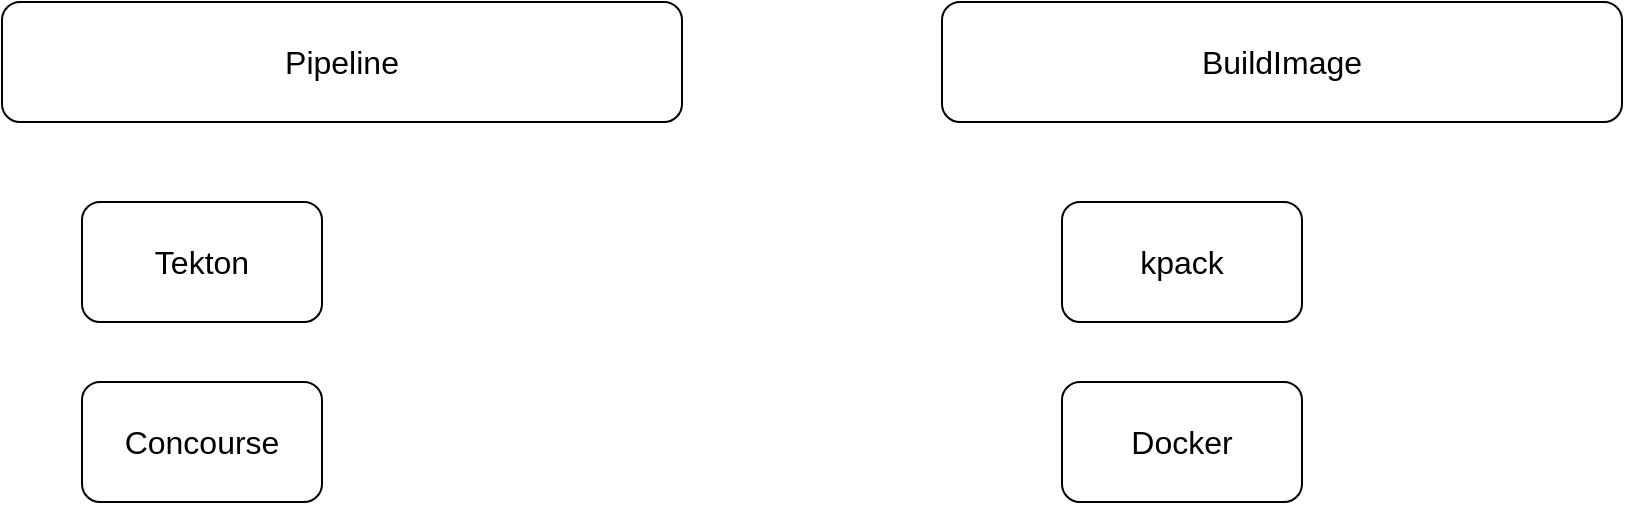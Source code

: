 <mxfile version="20.2.8" type="github">
  <diagram id="25U_jgIlRNu1aJHxnEs8" name="ページ1">
    <mxGraphModel dx="1580" dy="889" grid="1" gridSize="10" guides="1" tooltips="1" connect="1" arrows="1" fold="1" page="1" pageScale="1" pageWidth="1169" pageHeight="827" math="0" shadow="0">
      <root>
        <mxCell id="0" />
        <mxCell id="1" parent="0" />
        <mxCell id="eRsEQnPnBJw4EXT8kVjJ-1" value="Tekton" style="rounded=1;whiteSpace=wrap;html=1;fontSize=16;" vertex="1" parent="1">
          <mxGeometry x="170" y="160" width="120" height="60" as="geometry" />
        </mxCell>
        <mxCell id="eRsEQnPnBJw4EXT8kVjJ-2" value="Concourse" style="rounded=1;whiteSpace=wrap;html=1;fontSize=16;" vertex="1" parent="1">
          <mxGeometry x="170" y="250" width="120" height="60" as="geometry" />
        </mxCell>
        <mxCell id="eRsEQnPnBJw4EXT8kVjJ-3" value="Pipeline" style="rounded=1;whiteSpace=wrap;html=1;fontSize=16;" vertex="1" parent="1">
          <mxGeometry x="130" y="60" width="340" height="60" as="geometry" />
        </mxCell>
        <mxCell id="eRsEQnPnBJw4EXT8kVjJ-4" value="BuildImage" style="rounded=1;whiteSpace=wrap;html=1;fontSize=16;" vertex="1" parent="1">
          <mxGeometry x="600" y="60" width="340" height="60" as="geometry" />
        </mxCell>
        <mxCell id="eRsEQnPnBJw4EXT8kVjJ-5" value="kpack" style="rounded=1;whiteSpace=wrap;html=1;fontSize=16;" vertex="1" parent="1">
          <mxGeometry x="660" y="160" width="120" height="60" as="geometry" />
        </mxCell>
        <mxCell id="eRsEQnPnBJw4EXT8kVjJ-6" value="Docker" style="rounded=1;whiteSpace=wrap;html=1;fontSize=16;" vertex="1" parent="1">
          <mxGeometry x="660" y="250" width="120" height="60" as="geometry" />
        </mxCell>
      </root>
    </mxGraphModel>
  </diagram>
</mxfile>
